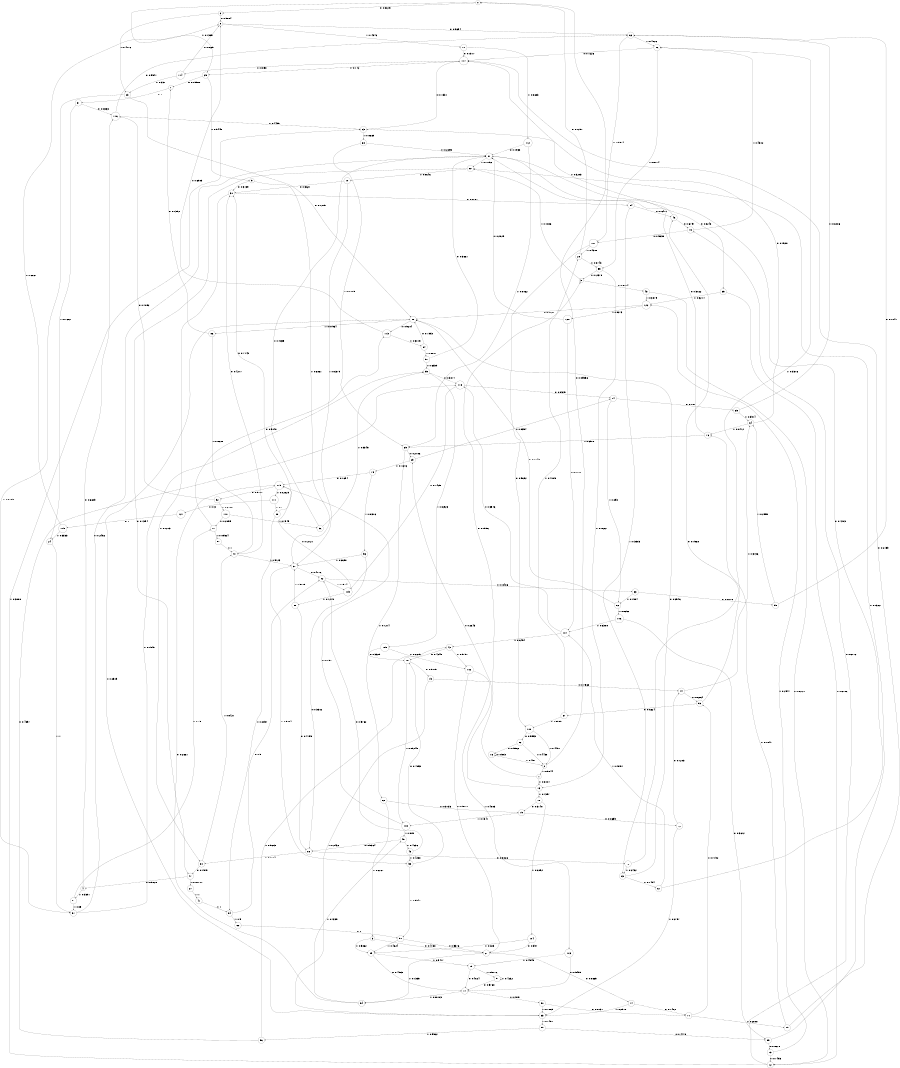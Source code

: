 digraph "ch9concat_phase3_L9" {
size = "6,8.5";
ratio = "fill";
node [shape = circle];
node [fontsize = 24];
edge [fontsize = 24];
0 -> 6 [label = "0: 0.8615   "];
0 -> 25 [label = "1: 0.1385   "];
1 -> 3 [label = "0: 0.1996   "];
1 -> 13 [label = "1: 0.8004   "];
2 -> 0 [label = "0: 0.09556  "];
2 -> 1 [label = "1: 0.9044   "];
3 -> 43 [label = "0: 0.8114   "];
3 -> 22 [label = "1: 0.1886   "];
4 -> 116 [label = "0: 0.6609   "];
4 -> 81 [label = "1: 0.3391   "];
5 -> 21 [label = "0: 0.4138   "];
5 -> 39 [label = "1: 0.5862   "];
6 -> 8 [label = "0: 0.5884   "];
6 -> 23 [label = "1: 0.4116   "];
7 -> 31 [label = "0: 1        "];
8 -> 66 [label = "0: 0.5654   "];
8 -> 11 [label = "1: 0.4346   "];
9 -> 30 [label = "0: 0.3139   "];
9 -> 37 [label = "1: 0.6861   "];
10 -> 30 [label = "0: 0.3621   "];
10 -> 37 [label = "1: 0.6379   "];
11 -> 117 [label = "0: 0.1317   "];
11 -> 112 [label = "1: 0.8683   "];
12 -> 48 [label = "0: 0.6112   "];
12 -> 63 [label = "1: 0.3888   "];
13 -> 29 [label = "0: 0.2643   "];
13 -> 18 [label = "1: 0.7357   "];
14 -> 65 [label = "0: 0.707    "];
14 -> 82 [label = "1: 0.293    "];
15 -> 44 [label = "0: 0.7568   "];
15 -> 53 [label = "1: 0.2432   "];
16 -> 16 [label = "0: 0.503    "];
16 -> 2 [label = "1: 0.497    "];
17 -> 90 [label = "0: 0.919    "];
17 -> 54 [label = "1: 0.08103  "];
18 -> 19 [label = "0: 0.3148   "];
18 -> 104 [label = "1: 0.6852   "];
19 -> 72 [label = "0: 0.8659   "];
19 -> 108 [label = "1: 0.1341   "];
20 -> 113 [label = "0: 0.9204   "];
20 -> 86 [label = "1: 0.07964  "];
21 -> 74 [label = "0: 0.8665   "];
21 -> 54 [label = "1: 0.1335   "];
22 -> 47 [label = "0: 0.1354   "];
22 -> 10 [label = "1: 0.8646   "];
23 -> 20 [label = "0: 0.1215   "];
23 -> 57 [label = "1: 0.8785   "];
24 -> 57 [label = "1: 1        "];
25 -> 7 [label = "0: 0.05508  "];
25 -> 9 [label = "1: 0.9449   "];
26 -> 117 [label = "0: 0.1226   "];
26 -> 55 [label = "1: 0.8774   "];
27 -> 41 [label = "1: 1        "];
28 -> 0 [label = "0: 0.1257   "];
28 -> 55 [label = "1: 0.8743   "];
29 -> 14 [label = "0: 0.8354   "];
29 -> 79 [label = "1: 0.1646   "];
30 -> 34 [label = "0: 0.8787   "];
30 -> 80 [label = "1: 0.1213   "];
31 -> 116 [label = "0: 0.8333   "];
31 -> 24 [label = "1: 0.1667   "];
32 -> 33 [label = "0: 0.8486   "];
32 -> 109 [label = "1: 0.1514   "];
33 -> 99 [label = "0: 0.8016   "];
33 -> 82 [label = "1: 0.1984   "];
34 -> 46 [label = "0: 0.6417   "];
34 -> 83 [label = "1: 0.3583   "];
35 -> 12 [label = "0: 0.6786   "];
35 -> 122 [label = "1: 0.3214   "];
36 -> 91 [label = "0: 0.4655   "];
36 -> 59 [label = "1: 0.5345   "];
37 -> 32 [label = "0: 0.4116   "];
37 -> 58 [label = "1: 0.5884   "];
38 -> 88 [label = "0: 0.4195   "];
38 -> 37 [label = "1: 0.5805   "];
39 -> 17 [label = "0: 0.4583   "];
39 -> 75 [label = "1: 0.5417   "];
40 -> 30 [label = "0: 0.4277   "];
40 -> 37 [label = "1: 0.5723   "];
41 -> 94 [label = "1: 1        "];
42 -> 78 [label = "0: 0.4249   "];
42 -> 102 [label = "1: 0.5751   "];
43 -> 12 [label = "0: 0.6121   "];
43 -> 122 [label = "1: 0.3879   "];
44 -> 93 [label = "0: 0.6264   "];
44 -> 64 [label = "1: 0.3736   "];
45 -> 32 [label = "0: 0.5762   "];
45 -> 58 [label = "1: 0.4238   "];
46 -> 48 [label = "0: 0.6797   "];
46 -> 63 [label = "1: 0.3203   "];
47 -> 4 [label = "0: 0.9828   "];
47 -> 27 [label = "1: 0.01717  "];
48 -> 101 [label = "0: 0.5698   "];
48 -> 26 [label = "1: 0.4302   "];
49 -> 88 [label = "0: 0.5364   "];
49 -> 45 [label = "1: 0.4636   "];
50 -> 21 [label = "0: 0.5376   "];
50 -> 39 [label = "1: 0.4624   "];
51 -> 17 [label = "0: 0.5768   "];
51 -> 51 [label = "1: 0.4232   "];
52 -> 16 [label = "0: 0.5562   "];
52 -> 2 [label = "1: 0.4438   "];
53 -> 20 [label = "0: 0.2509   "];
53 -> 95 [label = "1: 0.7491   "];
54 -> 115 [label = "0: 0.2661   "];
54 -> 49 [label = "1: 0.7339   "];
55 -> 3 [label = "0: 0.2378   "];
55 -> 13 [label = "1: 0.7622   "];
56 -> 88 [label = "0: 0.3302   "];
56 -> 37 [label = "1: 0.6698   "];
57 -> 91 [label = "0: 0.2452   "];
57 -> 59 [label = "1: 0.7548   "];
58 -> 78 [label = "0: 0.4053   "];
58 -> 50 [label = "1: 0.5947   "];
59 -> 118 [label = "0: 0.3077   "];
59 -> 105 [label = "1: 0.6923   "];
60 -> 19 [label = "0: 0.3733   "];
60 -> 5 [label = "1: 0.6267   "];
61 -> 91 [label = "0: 0.4203   "];
61 -> 107 [label = "1: 0.5797   "];
62 -> 50 [label = "1: 1        "];
63 -> 117 [label = "0: 0.1331   "];
63 -> 68 [label = "1: 0.8669   "];
64 -> 117 [label = "0: 0.1528   "];
64 -> 76 [label = "1: 0.8472   "];
65 -> 66 [label = "0: 0.6086   "];
65 -> 64 [label = "1: 0.3914   "];
66 -> 101 [label = "0: 0.5974   "];
66 -> 26 [label = "1: 0.4026   "];
67 -> 100 [label = "0: 0.5995   "];
67 -> 28 [label = "1: 0.4005   "];
68 -> 91 [label = "0: 0.2295   "];
68 -> 69 [label = "1: 0.7705   "];
69 -> 29 [label = "0: 0.2786   "];
69 -> 60 [label = "1: 0.7214   "];
70 -> 46 [label = "0: 0.7568   "];
70 -> 83 [label = "1: 0.2432   "];
71 -> 93 [label = "0: 0.7192   "];
71 -> 85 [label = "1: 0.2808   "];
72 -> 44 [label = "0: 0.7203   "];
72 -> 53 [label = "1: 0.2797   "];
73 -> 12 [label = "0: 0.7453   "];
73 -> 122 [label = "1: 0.2547   "];
74 -> 71 [label = "0: 0.7482   "];
74 -> 53 [label = "1: 0.2518   "];
75 -> 17 [label = "0: 0.4824   "];
75 -> 51 [label = "1: 0.5176   "];
76 -> 91 [label = "0: 0.3022   "];
76 -> 69 [label = "1: 0.6978   "];
77 -> 113 [label = "0: 0.9048   "];
77 -> 87 [label = "1: 0.09524  "];
78 -> 15 [label = "0: 0.9075   "];
78 -> 108 [label = "1: 0.09249  "];
79 -> 115 [label = "0: 0.1694   "];
79 -> 56 [label = "1: 0.8306   "];
80 -> 47 [label = "0: 0.1579   "];
80 -> 40 [label = "1: 0.8421   "];
81 -> 77 [label = "0: 0.15     "];
81 -> 57 [label = "1: 0.85     "];
82 -> 20 [label = "0: 0.1748   "];
82 -> 106 [label = "1: 0.8252   "];
83 -> 20 [label = "0: 0.2546   "];
83 -> 61 [label = "1: 0.7454   "];
84 -> 20 [label = "0: 0.1993   "];
84 -> 97 [label = "1: 0.8007   "];
85 -> 117 [label = "0: 0.2159   "];
85 -> 76 [label = "1: 0.7841   "];
86 -> 7 [label = "0: 0.1392   "];
86 -> 40 [label = "1: 0.8608   "];
87 -> 40 [label = "1: 1        "];
88 -> 70 [label = "0: 0.8826   "];
88 -> 80 [label = "1: 0.1174   "];
89 -> 73 [label = "0: 0.8678   "];
89 -> 22 [label = "1: 0.1322   "];
90 -> 71 [label = "0: 0.8131   "];
90 -> 53 [label = "1: 0.1869   "];
91 -> 35 [label = "0: 0.8248   "];
91 -> 22 [label = "1: 0.1752   "];
92 -> 116 [label = "0: 0.7892   "];
92 -> 110 [label = "1: 0.2108   "];
93 -> 67 [label = "0: 0.6624   "];
93 -> 26 [label = "1: 0.3376   "];
94 -> 32 [label = "0: 0.5      "];
94 -> 62 [label = "1: 0.5      "];
95 -> 89 [label = "0: 0.4478   "];
95 -> 96 [label = "1: 0.5522   "];
96 -> 118 [label = "0: 0.4397   "];
96 -> 42 [label = "1: 0.5603   "];
97 -> 91 [label = "0: 0.3661   "];
97 -> 59 [label = "1: 0.6339   "];
98 -> 30 [label = "0: 0.7143   "];
98 -> 94 [label = "1: 0.2857   "];
99 -> 66 [label = "0: 0.7041   "];
99 -> 64 [label = "1: 0.2959   "];
100 -> 52 [label = "0: 0.5593   "];
100 -> 2 [label = "1: 0.4407   "];
101 -> 100 [label = "0: 0.5692   "];
101 -> 28 [label = "1: 0.4308   "];
102 -> 21 [label = "0: 0.5117   "];
102 -> 103 [label = "1: 0.4883   "];
103 -> 17 [label = "0: 0.5455   "];
103 -> 75 [label = "1: 0.4545   "];
104 -> 21 [label = "0: 0.397    "];
104 -> 39 [label = "1: 0.603    "];
105 -> 78 [label = "0: 0.3325   "];
105 -> 102 [label = "1: 0.6675   "];
106 -> 89 [label = "0: 0.3612   "];
106 -> 107 [label = "1: 0.6388   "];
107 -> 118 [label = "0: 0.3546   "];
107 -> 42 [label = "1: 0.6454   "];
108 -> 115 [label = "0: 0.191    "];
108 -> 49 [label = "1: 0.809    "];
109 -> 115 [label = "0: 0.2721   "];
109 -> 38 [label = "1: 0.7279   "];
110 -> 77 [label = "0: 0.2055   "];
110 -> 36 [label = "1: 0.7945   "];
111 -> 121 [label = "0: 0.3      "];
111 -> 98 [label = "1: 0.7      "];
112 -> 91 [label = "0: 0.1938   "];
112 -> 69 [label = "1: 0.8062   "];
113 -> 8 [label = "0: 0.6985   "];
113 -> 84 [label = "1: 0.3015   "];
114 -> 8 [label = "0: 0.669    "];
114 -> 23 [label = "1: 0.331    "];
115 -> 92 [label = "0: 0.9717   "];
115 -> 111 [label = "1: 0.02829  "];
116 -> 66 [label = "0: 0.5541   "];
116 -> 63 [label = "1: 0.4459   "];
117 -> 114 [label = "0: 0.858    "];
117 -> 25 [label = "1: 0.142    "];
118 -> 14 [label = "0: 0.8575   "];
118 -> 109 [label = "1: 0.1425   "];
119 -> 8 [label = "0: 0.6667   "];
119 -> 24 [label = "1: 0.3333   "];
120 -> 91 [label = "0: 0.2829   "];
120 -> 107 [label = "1: 0.7171   "];
121 -> 119 [label = "0: 1        "];
122 -> 20 [label = "0: 0.1727   "];
122 -> 120 [label = "1: 0.8273   "];
}